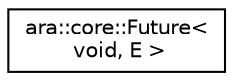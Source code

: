 digraph "Graphical Class Hierarchy"
{
 // LATEX_PDF_SIZE
  edge [fontname="Helvetica",fontsize="10",labelfontname="Helvetica",labelfontsize="10"];
  node [fontname="Helvetica",fontsize="10",shape=record];
  rankdir="LR";
  Node0 [label="ara::core::Future\<\l void, E \>",height=0.2,width=0.4,color="black", fillcolor="white", style="filled",URL="$classara_1_1core_1_1Future_3_01void_00_01E_01_4.html",tooltip="Specialization of class Future for \"void\" values."];
}
